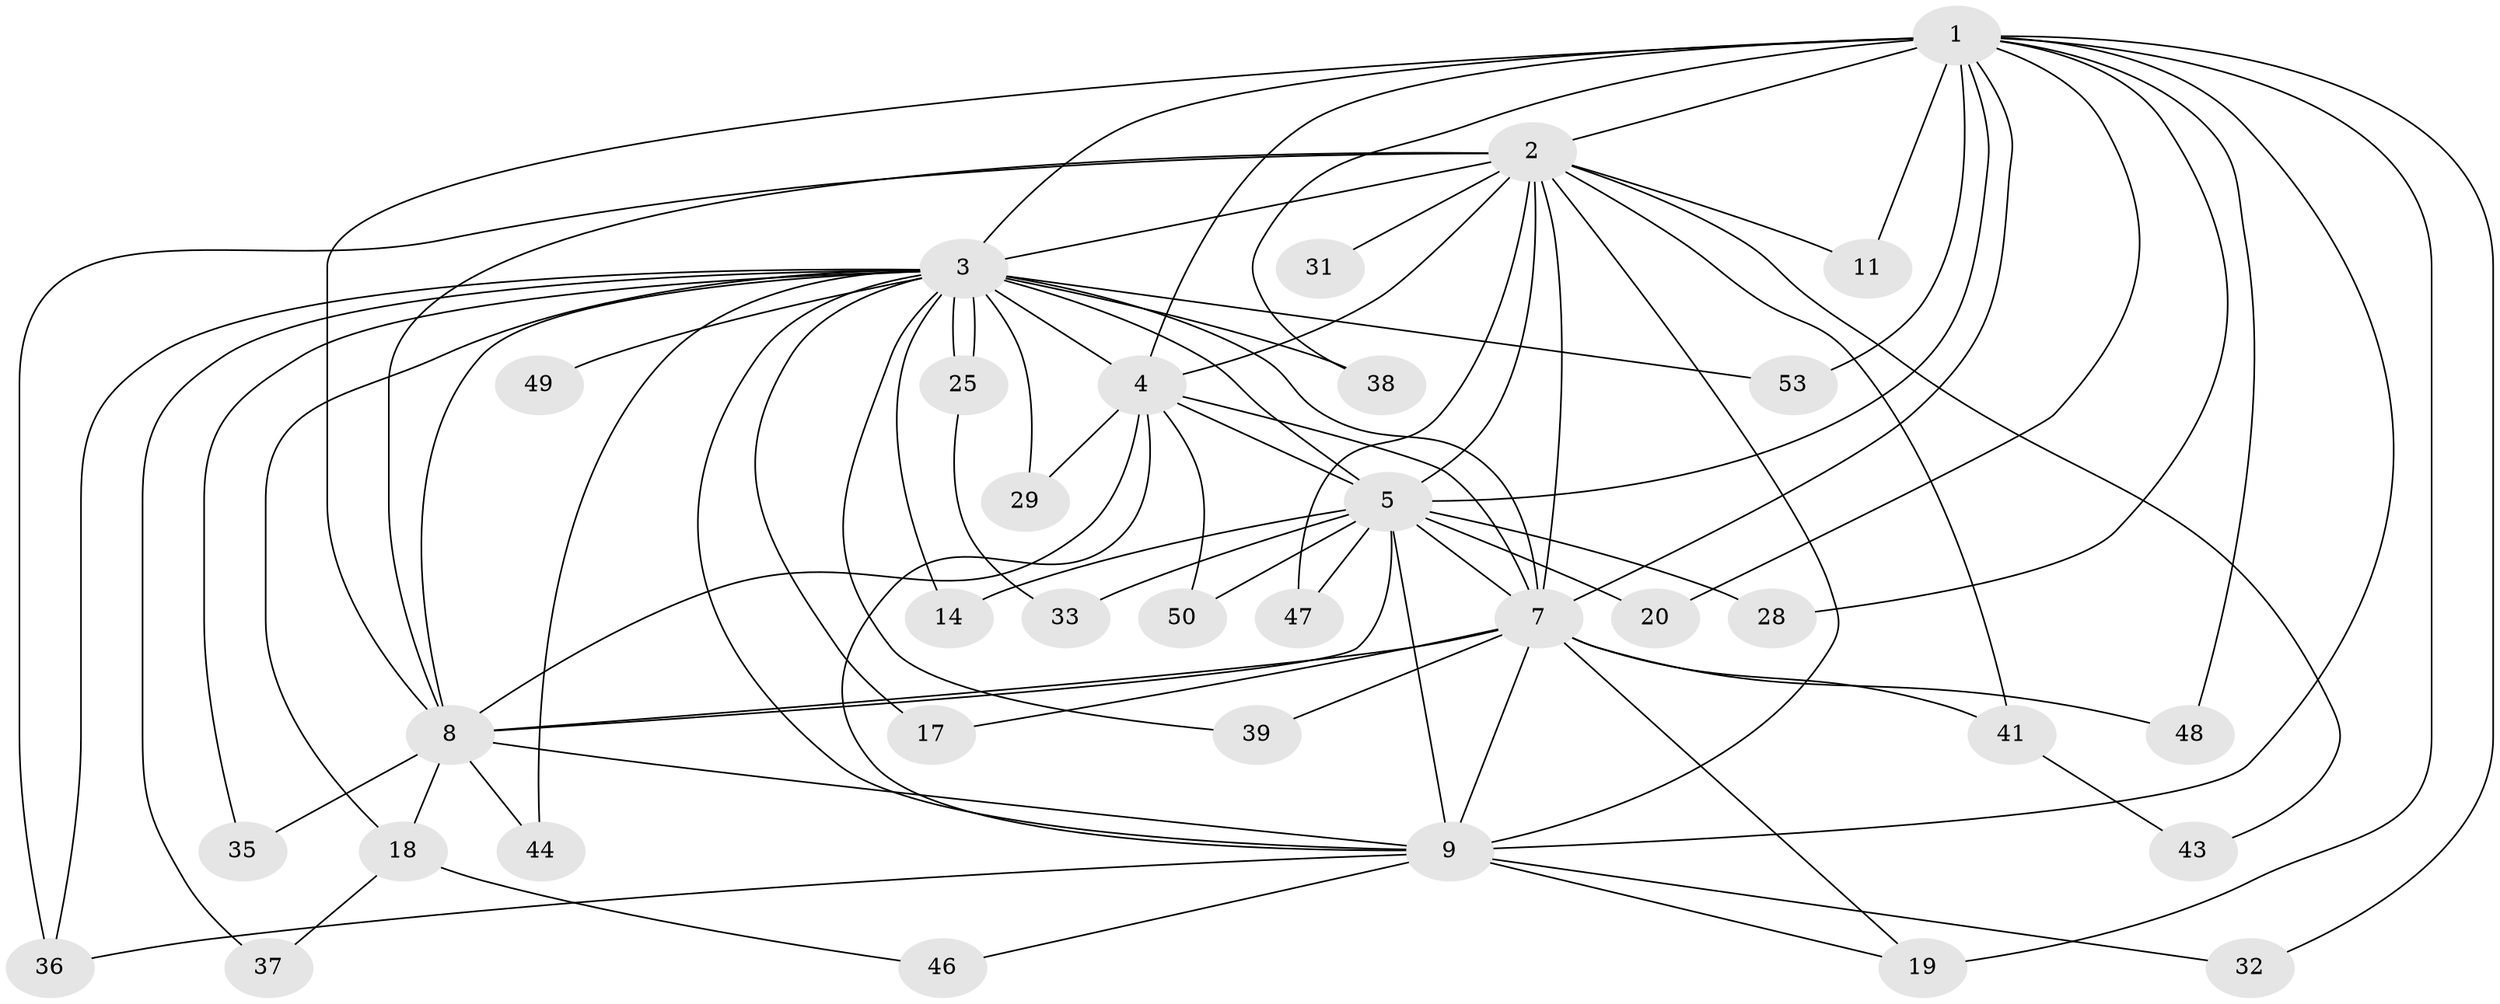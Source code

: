 // original degree distribution, {14: 0.04411764705882353, 31: 0.014705882352941176, 15: 0.04411764705882353, 16: 0.029411764705882353, 17: 0.014705882352941176, 2: 0.5588235294117647, 3: 0.1323529411764706, 5: 0.04411764705882353, 4: 0.08823529411764706, 7: 0.014705882352941176, 6: 0.014705882352941176}
// Generated by graph-tools (version 1.1) at 2025/13/03/09/25 04:13:50]
// undirected, 34 vertices, 80 edges
graph export_dot {
graph [start="1"]
  node [color=gray90,style=filled];
  1 [super="+21"];
  2 [super="+26+61+52+51+24+10"];
  3 [super="+15+23+34+59+12+45"];
  4;
  5 [super="+60+6+16+54"];
  7;
  8;
  9 [super="+63+40+27"];
  11;
  14;
  17;
  18;
  19;
  20;
  25;
  28;
  29;
  31;
  32;
  33;
  35;
  36 [super="+68"];
  37;
  38;
  39;
  41;
  43;
  44;
  46;
  47;
  48;
  49;
  50;
  53;
  1 -- 2 [weight=3];
  1 -- 3 [weight=4];
  1 -- 4;
  1 -- 5 [weight=3];
  1 -- 7;
  1 -- 8;
  1 -- 9 [weight=2];
  1 -- 11;
  1 -- 19;
  1 -- 20;
  1 -- 53;
  1 -- 32;
  1 -- 38;
  1 -- 48;
  1 -- 28;
  2 -- 3 [weight=4];
  2 -- 4 [weight=3];
  2 -- 5 [weight=6];
  2 -- 7 [weight=2];
  2 -- 8 [weight=2];
  2 -- 9 [weight=4];
  2 -- 41;
  2 -- 43;
  2 -- 47;
  2 -- 36 [weight=2];
  2 -- 11;
  2 -- 31 [weight=2];
  3 -- 4 [weight=2];
  3 -- 5 [weight=3];
  3 -- 7 [weight=2];
  3 -- 8 [weight=3];
  3 -- 9 [weight=4];
  3 -- 14;
  3 -- 17;
  3 -- 25 [weight=2];
  3 -- 25;
  3 -- 29;
  3 -- 35;
  3 -- 36;
  3 -- 37;
  3 -- 38;
  3 -- 39;
  3 -- 49 [weight=2];
  3 -- 53;
  3 -- 18;
  3 -- 44;
  4 -- 5 [weight=4];
  4 -- 7;
  4 -- 8;
  4 -- 9;
  4 -- 29;
  4 -- 50;
  5 -- 7 [weight=3];
  5 -- 8 [weight=2];
  5 -- 9 [weight=2];
  5 -- 14;
  5 -- 47;
  5 -- 33;
  5 -- 50;
  5 -- 20;
  5 -- 28;
  7 -- 8;
  7 -- 9;
  7 -- 17;
  7 -- 19;
  7 -- 39;
  7 -- 41;
  7 -- 48;
  8 -- 9 [weight=2];
  8 -- 18;
  8 -- 35;
  8 -- 44;
  9 -- 36;
  9 -- 32;
  9 -- 19;
  9 -- 46;
  18 -- 37;
  18 -- 46;
  25 -- 33;
  41 -- 43;
}
